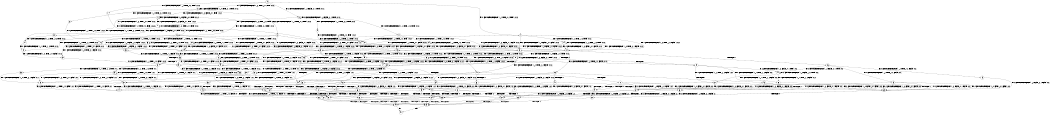 digraph BCG {
size = "7, 10.5";
center = TRUE;
node [shape = circle];
0 [peripheries = 2];
0 -> 1 [label = "EX !0 !ATOMIC_EXCH_BRANCH (1, +1, TRUE, +0, 2, TRUE) !:0:1:2:"];
0 -> 2 [label = "EX !1 !ATOMIC_EXCH_BRANCH (1, +0, TRUE, +0, 1, TRUE) !:0:1:2:"];
0 -> 3 [label = "EX !2 !ATOMIC_EXCH_BRANCH (1, +0, FALSE, +0, 1, TRUE) !:0:1:2:"];
0 -> 4 [label = "EX !0 !ATOMIC_EXCH_BRANCH (1, +1, TRUE, +0, 2, TRUE) !:0:1:2:"];
1 -> 5 [label = "EX !0 !ATOMIC_EXCH_BRANCH (1, +1, TRUE, +1, 2, TRUE) !:0:1:2:"];
2 -> 6 [label = "EX !0 !ATOMIC_EXCH_BRANCH (1, +1, TRUE, +0, 2, TRUE) !:0:1:2:"];
2 -> 7 [label = "EX !2 !ATOMIC_EXCH_BRANCH (1, +0, FALSE, +0, 1, TRUE) !:0:1:2:"];
2 -> 8 [label = "EX !0 !ATOMIC_EXCH_BRANCH (1, +1, TRUE, +0, 2, TRUE) !:0:1:2:"];
2 -> 2 [label = "EX !1 !ATOMIC_EXCH_BRANCH (1, +0, TRUE, +0, 1, TRUE) !:0:1:2:"];
3 -> 9 [label = "EX !0 !ATOMIC_EXCH_BRANCH (1, +1, TRUE, +0, 2, TRUE) !:0:1:2:"];
3 -> 10 [label = "EX !1 !ATOMIC_EXCH_BRANCH (1, +0, TRUE, +0, 1, TRUE) !:0:1:2:"];
3 -> 11 [label = "EX !0 !ATOMIC_EXCH_BRANCH (1, +1, TRUE, +0, 2, TRUE) !:0:1:2:"];
3 -> 3 [label = "EX !2 !ATOMIC_EXCH_BRANCH (1, +0, FALSE, +0, 1, TRUE) !:0:1:2:"];
4 -> 5 [label = "EX !0 !ATOMIC_EXCH_BRANCH (1, +1, TRUE, +1, 2, TRUE) !:0:1:2:"];
4 -> 12 [label = "EX !1 !ATOMIC_EXCH_BRANCH (1, +0, TRUE, +0, 1, FALSE) !:0:1:2:"];
4 -> 13 [label = "EX !2 !ATOMIC_EXCH_BRANCH (1, +0, FALSE, +0, 1, FALSE) !:0:1:2:"];
4 -> 14 [label = "EX !0 !ATOMIC_EXCH_BRANCH (1, +1, TRUE, +1, 2, TRUE) !:0:1:2:"];
5 -> 15 [label = "EX !2 !ATOMIC_EXCH_BRANCH (1, +0, FALSE, +0, 1, FALSE) !:0:1:2:"];
6 -> 16 [label = "EX !0 !ATOMIC_EXCH_BRANCH (1, +1, TRUE, +1, 2, TRUE) !:0:1:2:"];
7 -> 17 [label = "EX !0 !ATOMIC_EXCH_BRANCH (1, +1, TRUE, +0, 2, TRUE) !:0:1:2:"];
7 -> 18 [label = "EX !0 !ATOMIC_EXCH_BRANCH (1, +1, TRUE, +0, 2, TRUE) !:0:1:2:"];
7 -> 7 [label = "EX !2 !ATOMIC_EXCH_BRANCH (1, +0, FALSE, +0, 1, TRUE) !:0:1:2:"];
7 -> 10 [label = "EX !1 !ATOMIC_EXCH_BRANCH (1, +0, TRUE, +0, 1, TRUE) !:0:1:2:"];
8 -> 16 [label = "EX !0 !ATOMIC_EXCH_BRANCH (1, +1, TRUE, +1, 2, TRUE) !:0:1:2:"];
8 -> 19 [label = "EX !2 !ATOMIC_EXCH_BRANCH (1, +0, FALSE, +0, 1, FALSE) !:0:1:2:"];
8 -> 12 [label = "EX !1 !ATOMIC_EXCH_BRANCH (1, +0, TRUE, +0, 1, FALSE) !:0:1:2:"];
8 -> 20 [label = "EX !0 !ATOMIC_EXCH_BRANCH (1, +1, TRUE, +1, 2, TRUE) !:0:1:2:"];
9 -> 21 [label = "EX !0 !ATOMIC_EXCH_BRANCH (1, +1, TRUE, +1, 2, TRUE) !:0:1:2:"];
10 -> 22 [label = "EX !2 !ATOMIC_EXCH_BRANCH (1, +0, FALSE, +0, 1, TRUE) !:0:1:2:"];
10 -> 18 [label = "EX !0 !ATOMIC_EXCH_BRANCH (1, +1, TRUE, +0, 2, TRUE) !:0:1:2:"];
10 -> 7 [label = "EX !2 !ATOMIC_EXCH_BRANCH (1, +0, FALSE, +0, 1, TRUE) !:0:1:2:"];
10 -> 10 [label = "EX !1 !ATOMIC_EXCH_BRANCH (1, +0, TRUE, +0, 1, TRUE) !:0:1:2:"];
11 -> 21 [label = "EX !0 !ATOMIC_EXCH_BRANCH (1, +1, TRUE, +1, 2, TRUE) !:0:1:2:"];
11 -> 23 [label = "EX !1 !ATOMIC_EXCH_BRANCH (1, +0, TRUE, +0, 1, FALSE) !:0:1:2:"];
11 -> 13 [label = "EX !2 !ATOMIC_EXCH_BRANCH (1, +0, FALSE, +0, 1, FALSE) !:0:1:2:"];
11 -> 24 [label = "EX !0 !ATOMIC_EXCH_BRANCH (1, +1, TRUE, +1, 2, TRUE) !:0:1:2:"];
12 -> 25 [label = "EX !0 !ATOMIC_EXCH_BRANCH (1, +1, TRUE, +1, 2, FALSE) !:0:1:2:"];
12 -> 26 [label = "TERMINATE !1"];
12 -> 27 [label = "EX !2 !ATOMIC_EXCH_BRANCH (1, +0, FALSE, +0, 1, TRUE) !:0:1:2:"];
12 -> 28 [label = "EX !0 !ATOMIC_EXCH_BRANCH (1, +1, TRUE, +1, 2, FALSE) !:0:1:2:"];
13 -> 29 [label = "EX !0 !ATOMIC_EXCH_BRANCH (1, +1, TRUE, +1, 2, TRUE) !:0:1:2:"];
13 -> 30 [label = "TERMINATE !2"];
13 -> 31 [label = "EX !1 !ATOMIC_EXCH_BRANCH (1, +0, TRUE, +0, 1, FALSE) !:0:1:2:"];
13 -> 32 [label = "EX !0 !ATOMIC_EXCH_BRANCH (1, +1, TRUE, +1, 2, TRUE) !:0:1:2:"];
14 -> 15 [label = "EX !2 !ATOMIC_EXCH_BRANCH (1, +0, FALSE, +0, 1, FALSE) !:0:1:2:"];
14 -> 12 [label = "EX !1 !ATOMIC_EXCH_BRANCH (1, +0, TRUE, +0, 1, FALSE) !:0:1:2:"];
14 -> 13 [label = "EX !2 !ATOMIC_EXCH_BRANCH (1, +0, FALSE, +0, 1, FALSE) !:0:1:2:"];
14 -> 14 [label = "EX !0 !ATOMIC_EXCH_BRANCH (1, +1, TRUE, +1, 2, TRUE) !:0:1:2:"];
15 -> 29 [label = "EX !0 !ATOMIC_EXCH_BRANCH (1, +1, TRUE, +1, 2, TRUE) !:0:1:2:"];
16 -> 33 [label = "EX !1 !ATOMIC_EXCH_BRANCH (1, +0, TRUE, +0, 1, FALSE) !:0:1:2:"];
17 -> 34 [label = "EX !0 !ATOMIC_EXCH_BRANCH (1, +1, TRUE, +1, 2, TRUE) !:0:1:2:"];
18 -> 34 [label = "EX !0 !ATOMIC_EXCH_BRANCH (1, +1, TRUE, +1, 2, TRUE) !:0:1:2:"];
18 -> 19 [label = "EX !2 !ATOMIC_EXCH_BRANCH (1, +0, FALSE, +0, 1, FALSE) !:0:1:2:"];
18 -> 23 [label = "EX !1 !ATOMIC_EXCH_BRANCH (1, +0, TRUE, +0, 1, FALSE) !:0:1:2:"];
18 -> 35 [label = "EX !0 !ATOMIC_EXCH_BRANCH (1, +1, TRUE, +1, 2, TRUE) !:0:1:2:"];
19 -> 36 [label = "EX !0 !ATOMIC_EXCH_BRANCH (1, +1, TRUE, +1, 2, TRUE) !:0:1:2:"];
19 -> 37 [label = "TERMINATE !2"];
19 -> 31 [label = "EX !1 !ATOMIC_EXCH_BRANCH (1, +0, TRUE, +0, 1, FALSE) !:0:1:2:"];
19 -> 38 [label = "EX !0 !ATOMIC_EXCH_BRANCH (1, +1, TRUE, +1, 2, TRUE) !:0:1:2:"];
20 -> 33 [label = "EX !1 !ATOMIC_EXCH_BRANCH (1, +0, TRUE, +0, 1, FALSE) !:0:1:2:"];
20 -> 19 [label = "EX !2 !ATOMIC_EXCH_BRANCH (1, +0, FALSE, +0, 1, FALSE) !:0:1:2:"];
20 -> 12 [label = "EX !1 !ATOMIC_EXCH_BRANCH (1, +0, TRUE, +0, 1, FALSE) !:0:1:2:"];
20 -> 20 [label = "EX !0 !ATOMIC_EXCH_BRANCH (1, +1, TRUE, +1, 2, TRUE) !:0:1:2:"];
21 -> 15 [label = "EX !2 !ATOMIC_EXCH_BRANCH (1, +0, FALSE, +0, 1, FALSE) !:0:1:2:"];
22 -> 17 [label = "EX !0 !ATOMIC_EXCH_BRANCH (1, +1, TRUE, +0, 2, TRUE) !:0:1:2:"];
23 -> 39 [label = "EX !0 !ATOMIC_EXCH_BRANCH (1, +1, TRUE, +1, 2, FALSE) !:0:1:2:"];
23 -> 40 [label = "TERMINATE !1"];
23 -> 27 [label = "EX !2 !ATOMIC_EXCH_BRANCH (1, +0, FALSE, +0, 1, TRUE) !:0:1:2:"];
23 -> 41 [label = "EX !0 !ATOMIC_EXCH_BRANCH (1, +1, TRUE, +1, 2, FALSE) !:0:1:2:"];
24 -> 15 [label = "EX !2 !ATOMIC_EXCH_BRANCH (1, +0, FALSE, +0, 1, FALSE) !:0:1:2:"];
24 -> 23 [label = "EX !1 !ATOMIC_EXCH_BRANCH (1, +0, TRUE, +0, 1, FALSE) !:0:1:2:"];
24 -> 13 [label = "EX !2 !ATOMIC_EXCH_BRANCH (1, +0, FALSE, +0, 1, FALSE) !:0:1:2:"];
24 -> 24 [label = "EX !0 !ATOMIC_EXCH_BRANCH (1, +1, TRUE, +1, 2, TRUE) !:0:1:2:"];
25 -> 42 [label = "EX !2 !ATOMIC_EXCH_BRANCH (1, +0, FALSE, +0, 1, FALSE) !:0:1:2:"];
26 -> 43 [label = "EX !0 !ATOMIC_EXCH_BRANCH (1, +1, TRUE, +1, 2, FALSE) !:0:2:"];
26 -> 44 [label = "EX !2 !ATOMIC_EXCH_BRANCH (1, +0, FALSE, +0, 1, TRUE) !:0:2:"];
26 -> 45 [label = "EX !0 !ATOMIC_EXCH_BRANCH (1, +1, TRUE, +1, 2, FALSE) !:0:2:"];
27 -> 39 [label = "EX !0 !ATOMIC_EXCH_BRANCH (1, +1, TRUE, +1, 2, FALSE) !:0:1:2:"];
27 -> 40 [label = "TERMINATE !1"];
27 -> 27 [label = "EX !2 !ATOMIC_EXCH_BRANCH (1, +0, FALSE, +0, 1, TRUE) !:0:1:2:"];
27 -> 41 [label = "EX !0 !ATOMIC_EXCH_BRANCH (1, +1, TRUE, +1, 2, FALSE) !:0:1:2:"];
28 -> 42 [label = "EX !2 !ATOMIC_EXCH_BRANCH (1, +0, FALSE, +0, 1, FALSE) !:0:1:2:"];
28 -> 46 [label = "TERMINATE !1"];
28 -> 47 [label = "TERMINATE !0"];
28 -> 48 [label = "EX !2 !ATOMIC_EXCH_BRANCH (1, +0, FALSE, +0, 1, FALSE) !:0:1:2:"];
29 -> 49 [label = "EX !1 !ATOMIC_EXCH_BRANCH (1, +0, TRUE, +0, 1, FALSE) !:0:1:2:"];
30 -> 50 [label = "EX !0 !ATOMIC_EXCH_BRANCH (1, +1, TRUE, +1, 2, TRUE) !:0:1:"];
30 -> 51 [label = "EX !1 !ATOMIC_EXCH_BRANCH (1, +0, TRUE, +0, 1, FALSE) !:0:1:"];
30 -> 52 [label = "EX !0 !ATOMIC_EXCH_BRANCH (1, +1, TRUE, +1, 2, TRUE) !:0:1:"];
31 -> 53 [label = "EX !0 !ATOMIC_EXCH_BRANCH (1, +1, TRUE, +1, 2, FALSE) !:0:1:2:"];
31 -> 54 [label = "TERMINATE !1"];
31 -> 55 [label = "TERMINATE !2"];
31 -> 56 [label = "EX !0 !ATOMIC_EXCH_BRANCH (1, +1, TRUE, +1, 2, FALSE) !:0:1:2:"];
32 -> 49 [label = "EX !1 !ATOMIC_EXCH_BRANCH (1, +0, TRUE, +0, 1, FALSE) !:0:1:2:"];
32 -> 30 [label = "TERMINATE !2"];
32 -> 31 [label = "EX !1 !ATOMIC_EXCH_BRANCH (1, +0, TRUE, +0, 1, FALSE) !:0:1:2:"];
32 -> 32 [label = "EX !0 !ATOMIC_EXCH_BRANCH (1, +1, TRUE, +1, 2, TRUE) !:0:1:2:"];
33 -> 25 [label = "EX !0 !ATOMIC_EXCH_BRANCH (1, +1, TRUE, +1, 2, FALSE) !:0:1:2:"];
34 -> 57 [label = "EX !1 !ATOMIC_EXCH_BRANCH (1, +0, TRUE, +0, 1, FALSE) !:0:1:2:"];
35 -> 57 [label = "EX !1 !ATOMIC_EXCH_BRANCH (1, +0, TRUE, +0, 1, FALSE) !:0:1:2:"];
35 -> 19 [label = "EX !2 !ATOMIC_EXCH_BRANCH (1, +0, FALSE, +0, 1, FALSE) !:0:1:2:"];
35 -> 23 [label = "EX !1 !ATOMIC_EXCH_BRANCH (1, +0, TRUE, +0, 1, FALSE) !:0:1:2:"];
35 -> 35 [label = "EX !0 !ATOMIC_EXCH_BRANCH (1, +1, TRUE, +1, 2, TRUE) !:0:1:2:"];
36 -> 49 [label = "EX !1 !ATOMIC_EXCH_BRANCH (1, +0, TRUE, +0, 1, FALSE) !:0:1:2:"];
37 -> 58 [label = "EX !0 !ATOMIC_EXCH_BRANCH (1, +1, TRUE, +1, 2, TRUE) !:0:1:"];
37 -> 51 [label = "EX !1 !ATOMIC_EXCH_BRANCH (1, +0, TRUE, +0, 1, FALSE) !:0:1:"];
37 -> 59 [label = "EX !0 !ATOMIC_EXCH_BRANCH (1, +1, TRUE, +1, 2, TRUE) !:0:1:"];
38 -> 49 [label = "EX !1 !ATOMIC_EXCH_BRANCH (1, +0, TRUE, +0, 1, FALSE) !:0:1:2:"];
38 -> 37 [label = "TERMINATE !2"];
38 -> 31 [label = "EX !1 !ATOMIC_EXCH_BRANCH (1, +0, TRUE, +0, 1, FALSE) !:0:1:2:"];
38 -> 38 [label = "EX !0 !ATOMIC_EXCH_BRANCH (1, +1, TRUE, +1, 2, TRUE) !:0:1:2:"];
39 -> 42 [label = "EX !2 !ATOMIC_EXCH_BRANCH (1, +0, FALSE, +0, 1, FALSE) !:0:1:2:"];
40 -> 60 [label = "EX !0 !ATOMIC_EXCH_BRANCH (1, +1, TRUE, +1, 2, FALSE) !:0:2:"];
40 -> 44 [label = "EX !2 !ATOMIC_EXCH_BRANCH (1, +0, FALSE, +0, 1, TRUE) !:0:2:"];
40 -> 61 [label = "EX !0 !ATOMIC_EXCH_BRANCH (1, +1, TRUE, +1, 2, FALSE) !:0:2:"];
41 -> 42 [label = "EX !2 !ATOMIC_EXCH_BRANCH (1, +0, FALSE, +0, 1, FALSE) !:0:1:2:"];
41 -> 62 [label = "TERMINATE !1"];
41 -> 63 [label = "TERMINATE !0"];
41 -> 48 [label = "EX !2 !ATOMIC_EXCH_BRANCH (1, +0, FALSE, +0, 1, FALSE) !:0:1:2:"];
42 -> 64 [label = "TERMINATE !0"];
43 -> 65 [label = "EX !2 !ATOMIC_EXCH_BRANCH (1, +0, FALSE, +0, 1, FALSE) !:0:2:"];
44 -> 60 [label = "EX !0 !ATOMIC_EXCH_BRANCH (1, +1, TRUE, +1, 2, FALSE) !:0:2:"];
44 -> 44 [label = "EX !2 !ATOMIC_EXCH_BRANCH (1, +0, FALSE, +0, 1, TRUE) !:0:2:"];
44 -> 61 [label = "EX !0 !ATOMIC_EXCH_BRANCH (1, +1, TRUE, +1, 2, FALSE) !:0:2:"];
45 -> 65 [label = "EX !2 !ATOMIC_EXCH_BRANCH (1, +0, FALSE, +0, 1, FALSE) !:0:2:"];
45 -> 66 [label = "TERMINATE !0"];
45 -> 67 [label = "EX !2 !ATOMIC_EXCH_BRANCH (1, +0, FALSE, +0, 1, FALSE) !:0:2:"];
46 -> 65 [label = "EX !2 !ATOMIC_EXCH_BRANCH (1, +0, FALSE, +0, 1, FALSE) !:0:2:"];
46 -> 66 [label = "TERMINATE !0"];
46 -> 67 [label = "EX !2 !ATOMIC_EXCH_BRANCH (1, +0, FALSE, +0, 1, FALSE) !:0:2:"];
47 -> 68 [label = "EX !2 !ATOMIC_EXCH_BRANCH (1, +0, FALSE, +0, 1, FALSE) !:1:2:"];
47 -> 66 [label = "TERMINATE !1"];
47 -> 69 [label = "EX !2 !ATOMIC_EXCH_BRANCH (1, +0, FALSE, +0, 1, FALSE) !:1:2:"];
48 -> 64 [label = "TERMINATE !0"];
48 -> 70 [label = "TERMINATE !1"];
48 -> 71 [label = "TERMINATE !2"];
48 -> 72 [label = "TERMINATE !0"];
49 -> 53 [label = "EX !0 !ATOMIC_EXCH_BRANCH (1, +1, TRUE, +1, 2, FALSE) !:0:1:2:"];
50 -> 73 [label = "EX !1 !ATOMIC_EXCH_BRANCH (1, +0, TRUE, +0, 1, FALSE) !:0:1:"];
51 -> 74 [label = "EX !0 !ATOMIC_EXCH_BRANCH (1, +1, TRUE, +1, 2, FALSE) !:0:1:"];
51 -> 75 [label = "TERMINATE !1"];
51 -> 76 [label = "EX !0 !ATOMIC_EXCH_BRANCH (1, +1, TRUE, +1, 2, FALSE) !:0:1:"];
52 -> 73 [label = "EX !1 !ATOMIC_EXCH_BRANCH (1, +0, TRUE, +0, 1, FALSE) !:0:1:"];
52 -> 51 [label = "EX !1 !ATOMIC_EXCH_BRANCH (1, +0, TRUE, +0, 1, FALSE) !:0:1:"];
52 -> 52 [label = "EX !0 !ATOMIC_EXCH_BRANCH (1, +1, TRUE, +1, 2, TRUE) !:0:1:"];
53 -> 64 [label = "TERMINATE !0"];
54 -> 77 [label = "EX !0 !ATOMIC_EXCH_BRANCH (1, +1, TRUE, +1, 2, FALSE) !:0:2:"];
54 -> 75 [label = "TERMINATE !2"];
54 -> 78 [label = "EX !0 !ATOMIC_EXCH_BRANCH (1, +1, TRUE, +1, 2, FALSE) !:0:2:"];
55 -> 74 [label = "EX !0 !ATOMIC_EXCH_BRANCH (1, +1, TRUE, +1, 2, FALSE) !:0:1:"];
55 -> 75 [label = "TERMINATE !1"];
55 -> 76 [label = "EX !0 !ATOMIC_EXCH_BRANCH (1, +1, TRUE, +1, 2, FALSE) !:0:1:"];
56 -> 64 [label = "TERMINATE !0"];
56 -> 70 [label = "TERMINATE !1"];
56 -> 71 [label = "TERMINATE !2"];
56 -> 72 [label = "TERMINATE !0"];
57 -> 39 [label = "EX !0 !ATOMIC_EXCH_BRANCH (1, +1, TRUE, +1, 2, FALSE) !:0:1:2:"];
58 -> 73 [label = "EX !1 !ATOMIC_EXCH_BRANCH (1, +0, TRUE, +0, 1, FALSE) !:0:1:"];
59 -> 73 [label = "EX !1 !ATOMIC_EXCH_BRANCH (1, +0, TRUE, +0, 1, FALSE) !:0:1:"];
59 -> 51 [label = "EX !1 !ATOMIC_EXCH_BRANCH (1, +0, TRUE, +0, 1, FALSE) !:0:1:"];
59 -> 59 [label = "EX !0 !ATOMIC_EXCH_BRANCH (1, +1, TRUE, +1, 2, TRUE) !:0:1:"];
60 -> 65 [label = "EX !2 !ATOMIC_EXCH_BRANCH (1, +0, FALSE, +0, 1, FALSE) !:0:2:"];
61 -> 65 [label = "EX !2 !ATOMIC_EXCH_BRANCH (1, +0, FALSE, +0, 1, FALSE) !:0:2:"];
61 -> 79 [label = "TERMINATE !0"];
61 -> 67 [label = "EX !2 !ATOMIC_EXCH_BRANCH (1, +0, FALSE, +0, 1, FALSE) !:0:2:"];
62 -> 65 [label = "EX !2 !ATOMIC_EXCH_BRANCH (1, +0, FALSE, +0, 1, FALSE) !:0:2:"];
62 -> 79 [label = "TERMINATE !0"];
62 -> 67 [label = "EX !2 !ATOMIC_EXCH_BRANCH (1, +0, FALSE, +0, 1, FALSE) !:0:2:"];
63 -> 68 [label = "EX !2 !ATOMIC_EXCH_BRANCH (1, +0, FALSE, +0, 1, FALSE) !:1:2:"];
63 -> 79 [label = "TERMINATE !1"];
63 -> 69 [label = "EX !2 !ATOMIC_EXCH_BRANCH (1, +0, FALSE, +0, 1, FALSE) !:1:2:"];
64 -> 80 [label = "TERMINATE !2"];
65 -> 81 [label = "TERMINATE !0"];
66 -> 82 [label = "EX !2 !ATOMIC_EXCH_BRANCH (1, +0, FALSE, +0, 1, FALSE) !:2:"];
66 -> 83 [label = "EX !2 !ATOMIC_EXCH_BRANCH (1, +0, FALSE, +0, 1, FALSE) !:2:"];
67 -> 81 [label = "TERMINATE !0"];
67 -> 84 [label = "TERMINATE !2"];
67 -> 85 [label = "TERMINATE !0"];
68 -> 80 [label = "TERMINATE !2"];
69 -> 80 [label = "TERMINATE !2"];
69 -> 85 [label = "TERMINATE !1"];
69 -> 86 [label = "TERMINATE !2"];
70 -> 81 [label = "TERMINATE !0"];
70 -> 84 [label = "TERMINATE !2"];
70 -> 85 [label = "TERMINATE !0"];
71 -> 80 [label = "TERMINATE !0"];
71 -> 84 [label = "TERMINATE !1"];
71 -> 86 [label = "TERMINATE !0"];
72 -> 80 [label = "TERMINATE !2"];
72 -> 85 [label = "TERMINATE !1"];
72 -> 86 [label = "TERMINATE !2"];
73 -> 74 [label = "EX !0 !ATOMIC_EXCH_BRANCH (1, +1, TRUE, +1, 2, FALSE) !:0:1:"];
74 -> 80 [label = "TERMINATE !0"];
75 -> 87 [label = "EX !0 !ATOMIC_EXCH_BRANCH (1, +1, TRUE, +1, 2, FALSE) !:0:"];
75 -> 88 [label = "EX !0 !ATOMIC_EXCH_BRANCH (1, +1, TRUE, +1, 2, FALSE) !:0:"];
76 -> 80 [label = "TERMINATE !0"];
76 -> 84 [label = "TERMINATE !1"];
76 -> 86 [label = "TERMINATE !0"];
77 -> 81 [label = "TERMINATE !0"];
78 -> 81 [label = "TERMINATE !0"];
78 -> 84 [label = "TERMINATE !2"];
78 -> 85 [label = "TERMINATE !0"];
79 -> 82 [label = "EX !2 !ATOMIC_EXCH_BRANCH (1, +0, FALSE, +0, 1, FALSE) !:2:"];
79 -> 83 [label = "EX !2 !ATOMIC_EXCH_BRANCH (1, +0, FALSE, +0, 1, FALSE) !:2:"];
80 -> 89 [label = "TERMINATE !1"];
81 -> 89 [label = "TERMINATE !2"];
82 -> 89 [label = "TERMINATE !2"];
83 -> 89 [label = "TERMINATE !2"];
83 -> 90 [label = "TERMINATE !2"];
84 -> 89 [label = "TERMINATE !0"];
84 -> 90 [label = "TERMINATE !0"];
85 -> 89 [label = "TERMINATE !2"];
85 -> 90 [label = "TERMINATE !2"];
86 -> 89 [label = "TERMINATE !1"];
86 -> 90 [label = "TERMINATE !1"];
87 -> 89 [label = "TERMINATE !0"];
88 -> 89 [label = "TERMINATE !0"];
88 -> 90 [label = "TERMINATE !0"];
89 -> 91 [label = "exit"];
90 -> 91 [label = "exit"];
}
